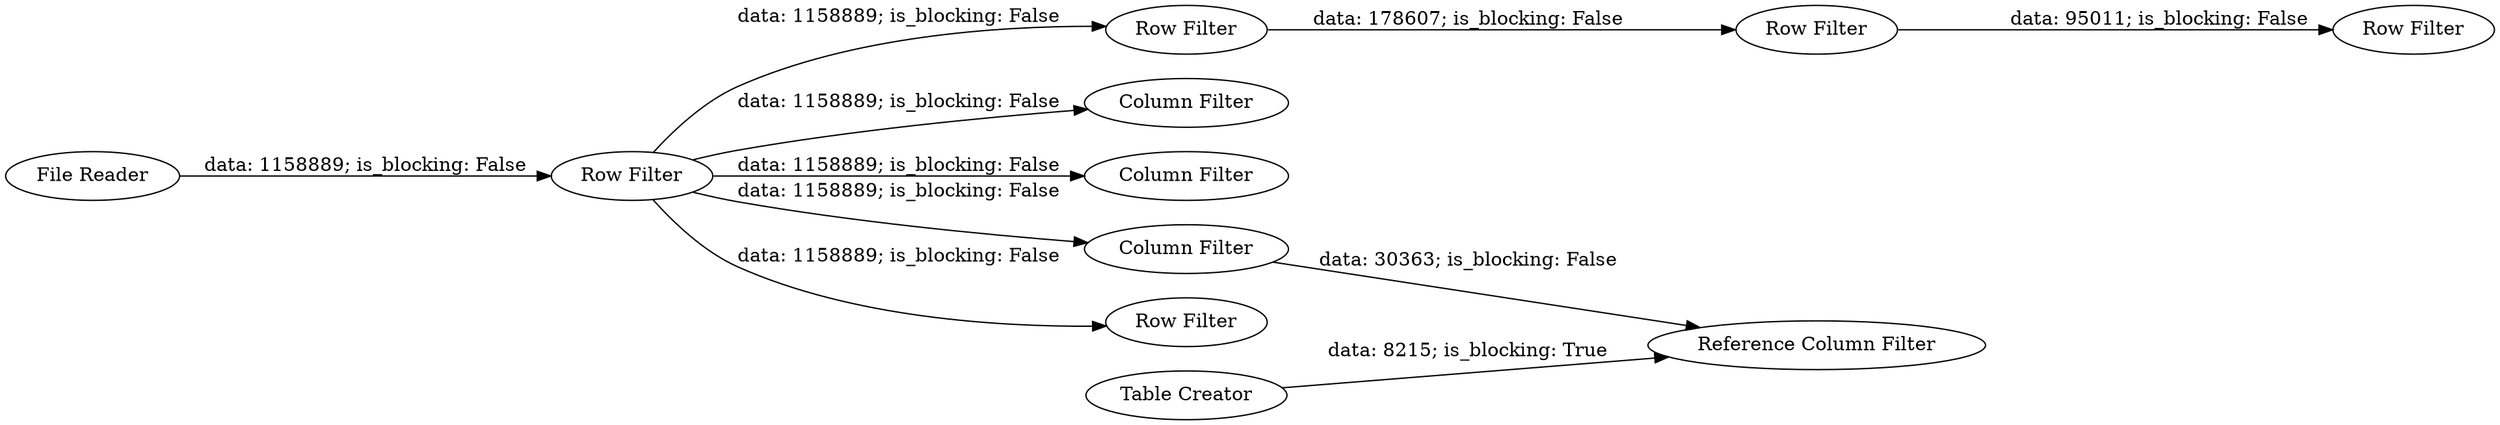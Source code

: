 digraph {
	"8056233509569004623_1" [label="File Reader"]
	"8056233509569004623_11" [label="Row Filter"]
	"8056233509569004623_2" [label="Row Filter"]
	"8056233509569004623_6" [label="Column Filter"]
	"8056233509569004623_10" [label="Row Filter"]
	"8056233509569004623_7" [label="Reference Column Filter"]
	"8056233509569004623_8" [label="Table Creator"]
	"8056233509569004623_12" [label="Row Filter"]
	"8056233509569004623_5" [label="Column Filter"]
	"8056233509569004623_9" [label="Column Filter"]
	"8056233509569004623_4" [label="Row Filter"]
	"8056233509569004623_8" -> "8056233509569004623_7" [label="data: 8215; is_blocking: True"]
	"8056233509569004623_11" -> "8056233509569004623_12" [label="data: 178607; is_blocking: False"]
	"8056233509569004623_12" -> "8056233509569004623_10" [label="data: 95011; is_blocking: False"]
	"8056233509569004623_2" -> "8056233509569004623_4" [label="data: 1158889; is_blocking: False"]
	"8056233509569004623_9" -> "8056233509569004623_7" [label="data: 30363; is_blocking: False"]
	"8056233509569004623_1" -> "8056233509569004623_2" [label="data: 1158889; is_blocking: False"]
	"8056233509569004623_2" -> "8056233509569004623_6" [label="data: 1158889; is_blocking: False"]
	"8056233509569004623_2" -> "8056233509569004623_5" [label="data: 1158889; is_blocking: False"]
	"8056233509569004623_2" -> "8056233509569004623_9" [label="data: 1158889; is_blocking: False"]
	"8056233509569004623_2" -> "8056233509569004623_11" [label="data: 1158889; is_blocking: False"]
	rankdir=LR
}
